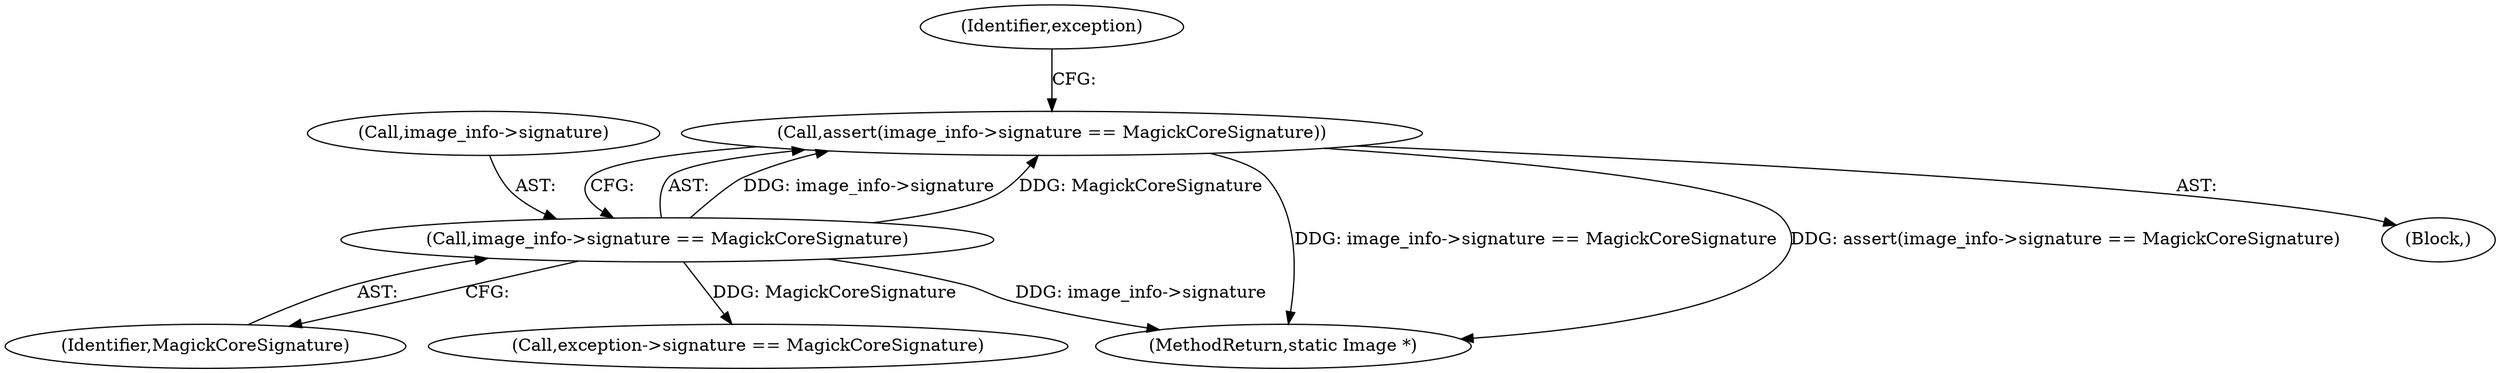 digraph "0_ImageMagick_f7206618d27c2e69d977abf40e3035a33e5f6be0@API" {
"1000198" [label="(Call,assert(image_info->signature == MagickCoreSignature))"];
"1000199" [label="(Call,image_info->signature == MagickCoreSignature)"];
"1000211" [label="(Call,exception->signature == MagickCoreSignature)"];
"1000198" [label="(Call,assert(image_info->signature == MagickCoreSignature))"];
"1000203" [label="(Identifier,MagickCoreSignature)"];
"1000199" [label="(Call,image_info->signature == MagickCoreSignature)"];
"1000206" [label="(Identifier,exception)"];
"1000157" [label="(Block,)"];
"1000200" [label="(Call,image_info->signature)"];
"1002325" [label="(MethodReturn,static Image *)"];
"1000198" -> "1000157"  [label="AST: "];
"1000198" -> "1000199"  [label="CFG: "];
"1000199" -> "1000198"  [label="AST: "];
"1000206" -> "1000198"  [label="CFG: "];
"1000198" -> "1002325"  [label="DDG: image_info->signature == MagickCoreSignature"];
"1000198" -> "1002325"  [label="DDG: assert(image_info->signature == MagickCoreSignature)"];
"1000199" -> "1000198"  [label="DDG: image_info->signature"];
"1000199" -> "1000198"  [label="DDG: MagickCoreSignature"];
"1000199" -> "1000203"  [label="CFG: "];
"1000200" -> "1000199"  [label="AST: "];
"1000203" -> "1000199"  [label="AST: "];
"1000199" -> "1002325"  [label="DDG: image_info->signature"];
"1000199" -> "1000211"  [label="DDG: MagickCoreSignature"];
}
